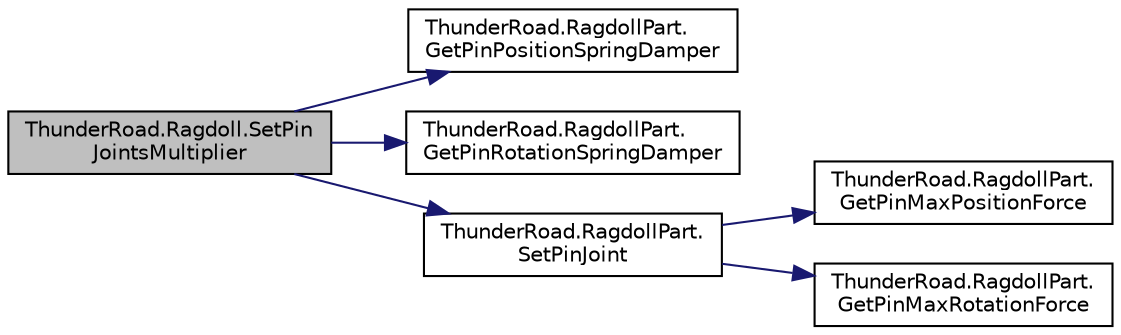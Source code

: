 digraph "ThunderRoad.Ragdoll.SetPinJointsMultiplier"
{
 // LATEX_PDF_SIZE
  edge [fontname="Helvetica",fontsize="10",labelfontname="Helvetica",labelfontsize="10"];
  node [fontname="Helvetica",fontsize="10",shape=record];
  rankdir="LR";
  Node1 [label="ThunderRoad.Ragdoll.SetPin\lJointsMultiplier",height=0.2,width=0.4,color="black", fillcolor="grey75", style="filled", fontcolor="black",tooltip="Sets the pin joints multiplier."];
  Node1 -> Node2 [color="midnightblue",fontsize="10",style="solid",fontname="Helvetica"];
  Node2 [label="ThunderRoad.RagdollPart.\lGetPinPositionSpringDamper",height=0.2,width=0.4,color="black", fillcolor="white", style="filled",URL="$class_thunder_road_1_1_ragdoll_part.html#ad4150bf8c5bce15d134509cd2c7daf87",tooltip="Gets the pin position spring damper."];
  Node1 -> Node3 [color="midnightblue",fontsize="10",style="solid",fontname="Helvetica"];
  Node3 [label="ThunderRoad.RagdollPart.\lGetPinRotationSpringDamper",height=0.2,width=0.4,color="black", fillcolor="white", style="filled",URL="$class_thunder_road_1_1_ragdoll_part.html#ab0c1dcce0e85db29f55ecd430e9d2cf6",tooltip="Gets the pin rotation spring damper."];
  Node1 -> Node4 [color="midnightblue",fontsize="10",style="solid",fontname="Helvetica"];
  Node4 [label="ThunderRoad.RagdollPart.\lSetPinJoint",height=0.2,width=0.4,color="black", fillcolor="white", style="filled",URL="$class_thunder_road_1_1_ragdoll_part.html#a21d4dd742aa88857e741c620986131be",tooltip="Sets the pin joint."];
  Node4 -> Node5 [color="midnightblue",fontsize="10",style="solid",fontname="Helvetica"];
  Node5 [label="ThunderRoad.RagdollPart.\lGetPinMaxPositionForce",height=0.2,width=0.4,color="black", fillcolor="white", style="filled",URL="$class_thunder_road_1_1_ragdoll_part.html#acd72acf2e180c26d25000f2543bce040",tooltip="Gets the pin maximum position force."];
  Node4 -> Node6 [color="midnightblue",fontsize="10",style="solid",fontname="Helvetica"];
  Node6 [label="ThunderRoad.RagdollPart.\lGetPinMaxRotationForce",height=0.2,width=0.4,color="black", fillcolor="white", style="filled",URL="$class_thunder_road_1_1_ragdoll_part.html#a72d1133f23c80848e7e536f7717cb2e9",tooltip="Gets the pin maximum rotation force."];
}
